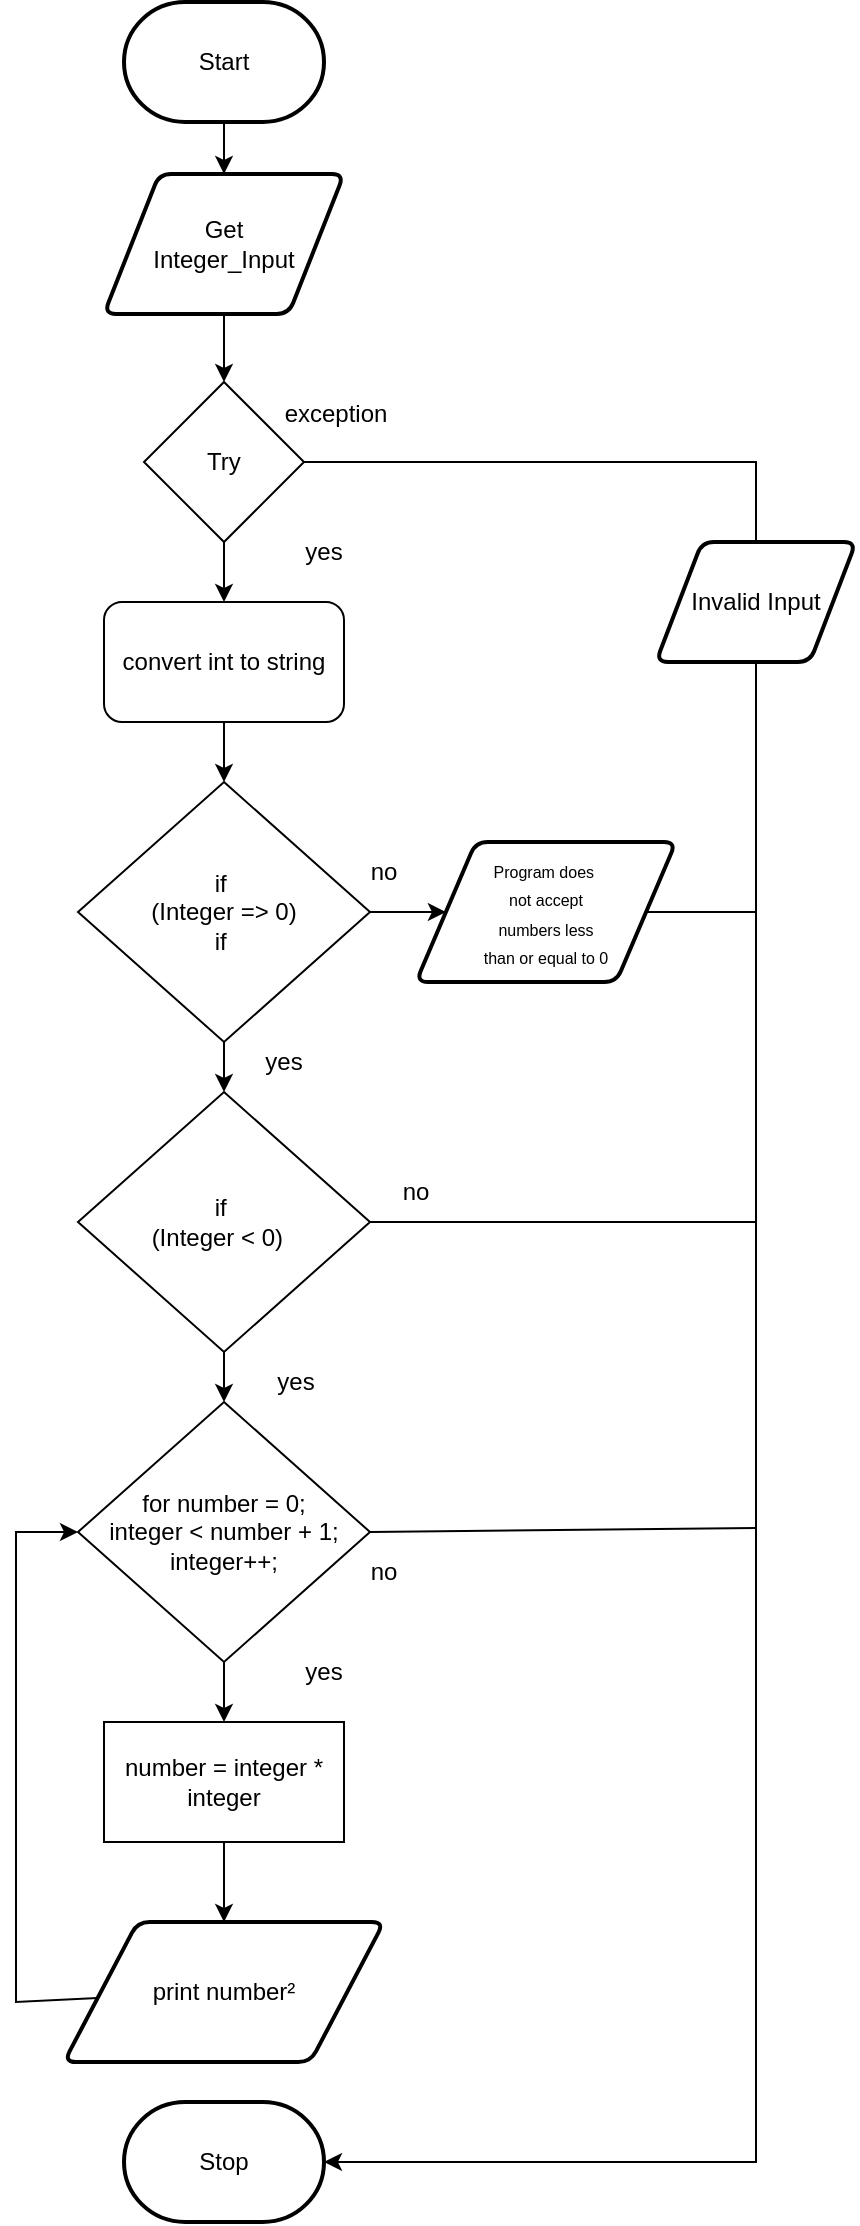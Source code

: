<mxfile>
    <diagram id="SI7tuCP2dQLLvXjDpIHG" name="Page-1">
        <mxGraphModel dx="1074" dy="1918" grid="1" gridSize="10" guides="1" tooltips="1" connect="1" arrows="1" fold="1" page="1" pageScale="1" pageWidth="827" pageHeight="1169" math="0" shadow="0">
            <root>
                <mxCell id="0"/>
                <mxCell id="1" parent="0"/>
                <mxCell id="28" value="" style="edgeStyle=none;rounded=0;html=1;" parent="1" source="3" target="19" edge="1">
                    <mxGeometry relative="1" as="geometry"/>
                </mxCell>
                <mxCell id="3" value="Start" style="strokeWidth=2;html=1;shape=mxgraph.flowchart.terminator;whiteSpace=wrap;" parent="1" vertex="1">
                    <mxGeometry x="364" y="-790" width="100" height="60" as="geometry"/>
                </mxCell>
                <mxCell id="10" value="Stop" style="strokeWidth=2;html=1;shape=mxgraph.flowchart.terminator;whiteSpace=wrap;rounded=1;" parent="1" vertex="1">
                    <mxGeometry x="364" y="260" width="100" height="60" as="geometry"/>
                </mxCell>
                <mxCell id="17" style="edgeStyle=none;html=1;entryX=0.5;entryY=0;entryDx=0;entryDy=0;rounded=0;" parent="1" source="11" target="12" edge="1">
                    <mxGeometry relative="1" as="geometry">
                        <Array as="points">
                            <mxPoint x="680" y="-560"/>
                            <mxPoint x="680" y="-500"/>
                            <mxPoint x="680" y="-440"/>
                            <mxPoint x="680" y="-250"/>
                        </Array>
                    </mxGeometry>
                </mxCell>
                <mxCell id="83" value="" style="edgeStyle=none;html=1;" parent="1" source="11" target="81" edge="1">
                    <mxGeometry relative="1" as="geometry"/>
                </mxCell>
                <mxCell id="11" value="Try" style="rhombus;whiteSpace=wrap;html=1;" parent="1" vertex="1">
                    <mxGeometry x="374" y="-600" width="80" height="80" as="geometry"/>
                </mxCell>
                <mxCell id="39" style="edgeStyle=none;rounded=0;html=1;entryX=1;entryY=0.5;entryDx=0;entryDy=0;entryPerimeter=0;" parent="1" source="12" target="10" edge="1">
                    <mxGeometry relative="1" as="geometry">
                        <Array as="points">
                            <mxPoint x="680" y="290"/>
                        </Array>
                    </mxGeometry>
                </mxCell>
                <mxCell id="12" value="Invalid Input" style="shape=parallelogram;html=1;strokeWidth=2;perimeter=parallelogramPerimeter;whiteSpace=wrap;rounded=1;arcSize=12;size=0.23;" parent="1" vertex="1">
                    <mxGeometry x="630" y="-520" width="100" height="60" as="geometry"/>
                </mxCell>
                <mxCell id="80" value="" style="edgeStyle=none;html=1;" parent="1" source="19" target="11" edge="1">
                    <mxGeometry relative="1" as="geometry"/>
                </mxCell>
                <mxCell id="19" value="Get &lt;br&gt;Integer_Input" style="shape=parallelogram;html=1;strokeWidth=2;perimeter=parallelogramPerimeter;whiteSpace=wrap;rounded=1;arcSize=12;size=0.23;" parent="1" vertex="1">
                    <mxGeometry x="354" y="-704" width="120" height="70" as="geometry"/>
                </mxCell>
                <mxCell id="90" value="" style="edgeStyle=none;html=1;" parent="1" source="51" target="89" edge="1">
                    <mxGeometry relative="1" as="geometry"/>
                </mxCell>
                <mxCell id="117" style="edgeStyle=none;html=1;entryX=0;entryY=0.5;entryDx=0;entryDy=0;" parent="1" source="51" target="91" edge="1">
                    <mxGeometry relative="1" as="geometry"/>
                </mxCell>
                <mxCell id="51" value="if&amp;nbsp;&lt;br&gt;(Integer =&amp;gt; 0)&lt;br&gt;if&amp;nbsp;" style="rhombus;whiteSpace=wrap;html=1;" parent="1" vertex="1">
                    <mxGeometry x="341" y="-400" width="146" height="130" as="geometry"/>
                </mxCell>
                <mxCell id="99" value="" style="edgeStyle=none;rounded=0;html=1;endArrow=classic;endFill=1;" parent="1" source="56" target="69" edge="1">
                    <mxGeometry relative="1" as="geometry"/>
                </mxCell>
                <mxCell id="103" style="edgeStyle=none;rounded=0;html=1;endArrow=none;endFill=0;exitX=1;exitY=0.5;exitDx=0;exitDy=0;" parent="1" source="56" edge="1">
                    <mxGeometry relative="1" as="geometry">
                        <mxPoint x="680" y="-27" as="targetPoint"/>
                        <mxPoint x="485" y="-28" as="sourcePoint"/>
                    </mxGeometry>
                </mxCell>
                <mxCell id="56" value="for number = 0;&lt;br&gt;integer &amp;lt; number + 1;&lt;br&gt;integer++;" style="rhombus;whiteSpace=wrap;html=1;" parent="1" vertex="1">
                    <mxGeometry x="341" y="-90" width="146" height="130" as="geometry"/>
                </mxCell>
                <mxCell id="102" style="edgeStyle=none;rounded=0;html=1;entryX=0;entryY=0.5;entryDx=0;entryDy=0;endArrow=classic;endFill=1;" parent="1" source="68" target="56" edge="1">
                    <mxGeometry relative="1" as="geometry">
                        <Array as="points">
                            <mxPoint x="310" y="210"/>
                            <mxPoint x="310" y="-25"/>
                        </Array>
                    </mxGeometry>
                </mxCell>
                <mxCell id="68" value="print number²" style="shape=parallelogram;html=1;strokeWidth=2;perimeter=parallelogramPerimeter;whiteSpace=wrap;rounded=1;arcSize=12;size=0.23;" parent="1" vertex="1">
                    <mxGeometry x="334" y="170" width="160" height="70" as="geometry"/>
                </mxCell>
                <mxCell id="101" value="" style="edgeStyle=none;rounded=0;html=1;endArrow=classic;endFill=1;" parent="1" source="69" target="68" edge="1">
                    <mxGeometry relative="1" as="geometry"/>
                </mxCell>
                <mxCell id="69" value="number = integer * integer" style="rounded=0;whiteSpace=wrap;html=1;" parent="1" vertex="1">
                    <mxGeometry x="354" y="70" width="120" height="60" as="geometry"/>
                </mxCell>
                <mxCell id="86" style="edgeStyle=none;html=1;entryX=0.5;entryY=0;entryDx=0;entryDy=0;" parent="1" source="81" target="51" edge="1">
                    <mxGeometry relative="1" as="geometry"/>
                </mxCell>
                <mxCell id="81" value="convert int to string" style="rounded=1;whiteSpace=wrap;html=1;" parent="1" vertex="1">
                    <mxGeometry x="354" y="-490" width="120" height="60" as="geometry"/>
                </mxCell>
                <mxCell id="115" value="" style="edgeStyle=none;html=1;" parent="1" source="89" target="56" edge="1">
                    <mxGeometry relative="1" as="geometry"/>
                </mxCell>
                <mxCell id="118" style="edgeStyle=none;html=1;endArrow=none;endFill=0;" edge="1" parent="1" source="89">
                    <mxGeometry relative="1" as="geometry">
                        <mxPoint x="680" y="-180" as="targetPoint"/>
                    </mxGeometry>
                </mxCell>
                <mxCell id="89" value="if&amp;nbsp;&lt;br&gt;(Integer &amp;lt; 0)&amp;nbsp;&amp;nbsp;" style="rhombus;whiteSpace=wrap;html=1;" parent="1" vertex="1">
                    <mxGeometry x="341" y="-245" width="146" height="130" as="geometry"/>
                </mxCell>
                <mxCell id="97" style="edgeStyle=none;rounded=0;html=1;endArrow=none;endFill=0;" parent="1" source="91" edge="1">
                    <mxGeometry relative="1" as="geometry">
                        <mxPoint x="680" y="-335" as="targetPoint"/>
                    </mxGeometry>
                </mxCell>
                <mxCell id="91" value="&lt;font style=&quot;font-size: 8px&quot;&gt;Program does&amp;nbsp;&lt;br&gt;not accept&lt;br&gt;numbers less &lt;br&gt;than or equal to 0&lt;/font&gt;" style="shape=parallelogram;html=1;strokeWidth=2;perimeter=parallelogramPerimeter;whiteSpace=wrap;rounded=1;arcSize=12;size=0.23;" parent="1" vertex="1">
                    <mxGeometry x="510" y="-370" width="130" height="70" as="geometry"/>
                </mxCell>
                <mxCell id="104" value="&lt;font style=&quot;font-size: 12px&quot;&gt;exception&lt;/font&gt;" style="text;html=1;strokeColor=none;fillColor=none;align=center;verticalAlign=middle;whiteSpace=wrap;rounded=0;fontSize=8;" parent="1" vertex="1">
                    <mxGeometry x="440" y="-599" width="60" height="30" as="geometry"/>
                </mxCell>
                <mxCell id="106" value="&lt;font style=&quot;font-size: 12px&quot;&gt;yes&lt;/font&gt;" style="text;html=1;strokeColor=none;fillColor=none;align=center;verticalAlign=middle;whiteSpace=wrap;rounded=0;fontSize=8;" parent="1" vertex="1">
                    <mxGeometry x="434" y="-530" width="60" height="30" as="geometry"/>
                </mxCell>
                <mxCell id="108" value="&lt;font style=&quot;font-size: 12px&quot;&gt;yes&lt;/font&gt;" style="text;html=1;strokeColor=none;fillColor=none;align=center;verticalAlign=middle;whiteSpace=wrap;rounded=0;fontSize=8;" parent="1" vertex="1">
                    <mxGeometry x="414" y="-275" width="60" height="30" as="geometry"/>
                </mxCell>
                <mxCell id="109" value="&lt;font style=&quot;font-size: 12px&quot;&gt;yes&lt;/font&gt;" style="text;html=1;strokeColor=none;fillColor=none;align=center;verticalAlign=middle;whiteSpace=wrap;rounded=0;fontSize=8;" parent="1" vertex="1">
                    <mxGeometry x="434" y="30" width="60" height="30" as="geometry"/>
                </mxCell>
                <mxCell id="110" value="&lt;font style=&quot;font-size: 12px&quot;&gt;no&lt;/font&gt;" style="text;html=1;strokeColor=none;fillColor=none;align=center;verticalAlign=middle;whiteSpace=wrap;rounded=0;fontSize=8;" parent="1" vertex="1">
                    <mxGeometry x="464" y="-370" width="60" height="30" as="geometry"/>
                </mxCell>
                <mxCell id="112" value="&lt;font style=&quot;font-size: 12px&quot;&gt;no&lt;/font&gt;" style="text;html=1;strokeColor=none;fillColor=none;align=center;verticalAlign=middle;whiteSpace=wrap;rounded=0;fontSize=8;" parent="1" vertex="1">
                    <mxGeometry x="464" y="-20" width="60" height="30" as="geometry"/>
                </mxCell>
                <mxCell id="113" value="&lt;font style=&quot;font-size: 12px&quot;&gt;yes&lt;/font&gt;" style="text;html=1;strokeColor=none;fillColor=none;align=center;verticalAlign=middle;whiteSpace=wrap;rounded=0;fontSize=8;" parent="1" vertex="1">
                    <mxGeometry x="420" y="-115" width="60" height="30" as="geometry"/>
                </mxCell>
                <mxCell id="119" value="&lt;font style=&quot;font-size: 12px&quot;&gt;no&lt;/font&gt;" style="text;html=1;strokeColor=none;fillColor=none;align=center;verticalAlign=middle;whiteSpace=wrap;rounded=0;fontSize=8;" vertex="1" parent="1">
                    <mxGeometry x="480" y="-210" width="60" height="30" as="geometry"/>
                </mxCell>
            </root>
        </mxGraphModel>
    </diagram>
</mxfile>